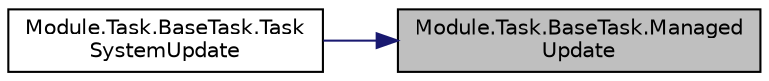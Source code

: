 digraph "Module.Task.BaseTask.ManagedUpdate"
{
 // LATEX_PDF_SIZE
  edge [fontname="Helvetica",fontsize="10",labelfontname="Helvetica",labelfontsize="10"];
  node [fontname="Helvetica",fontsize="10",shape=record];
  rankdir="RL";
  Node1 [label="Module.Task.BaseTask.Managed\lUpdate",height=0.2,width=0.4,color="black", fillcolor="grey75", style="filled", fontcolor="black",tooltip="ゲームの状態によって管理されるUpdate"];
  Node1 -> Node2 [dir="back",color="midnightblue",fontsize="10",style="solid",fontname="Helvetica"];
  Node2 [label="Module.Task.BaseTask.Task\lSystemUpdate",height=0.2,width=0.4,color="black", fillcolor="white", style="filled",URL="$classModule_1_1Task_1_1BaseTask.html#a4d039a21b62a8203fbb9e4379ecc5a63",tooltip="Taskの状態を更新するUpdate"];
}

